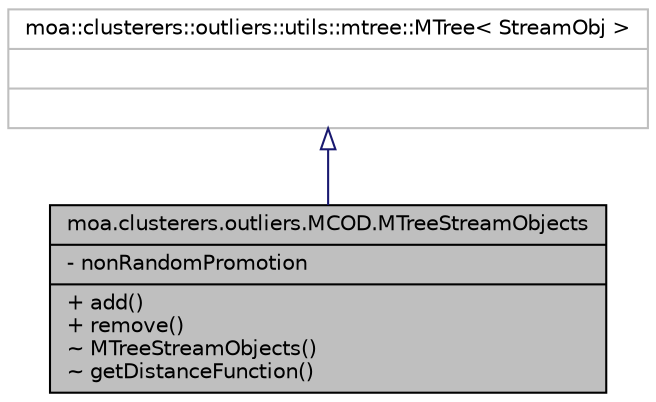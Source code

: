 digraph G
{
  edge [fontname="Helvetica",fontsize="10",labelfontname="Helvetica",labelfontsize="10"];
  node [fontname="Helvetica",fontsize="10",shape=record];
  Node1 [label="{moa.clusterers.outliers.MCOD.MTreeStreamObjects\n|- nonRandomPromotion\l|+ add()\l+ remove()\l~ MTreeStreamObjects()\l~ getDistanceFunction()\l}",height=0.2,width=0.4,color="black", fillcolor="grey75", style="filled" fontcolor="black"];
  Node2 -> Node1 [dir=back,color="midnightblue",fontsize="10",style="solid",arrowtail="empty",fontname="Helvetica"];
  Node2 [label="{moa::clusterers::outliers::utils::mtree::MTree\< StreamObj \>\n||}",height=0.2,width=0.4,color="grey75", fillcolor="white", style="filled"];
}
